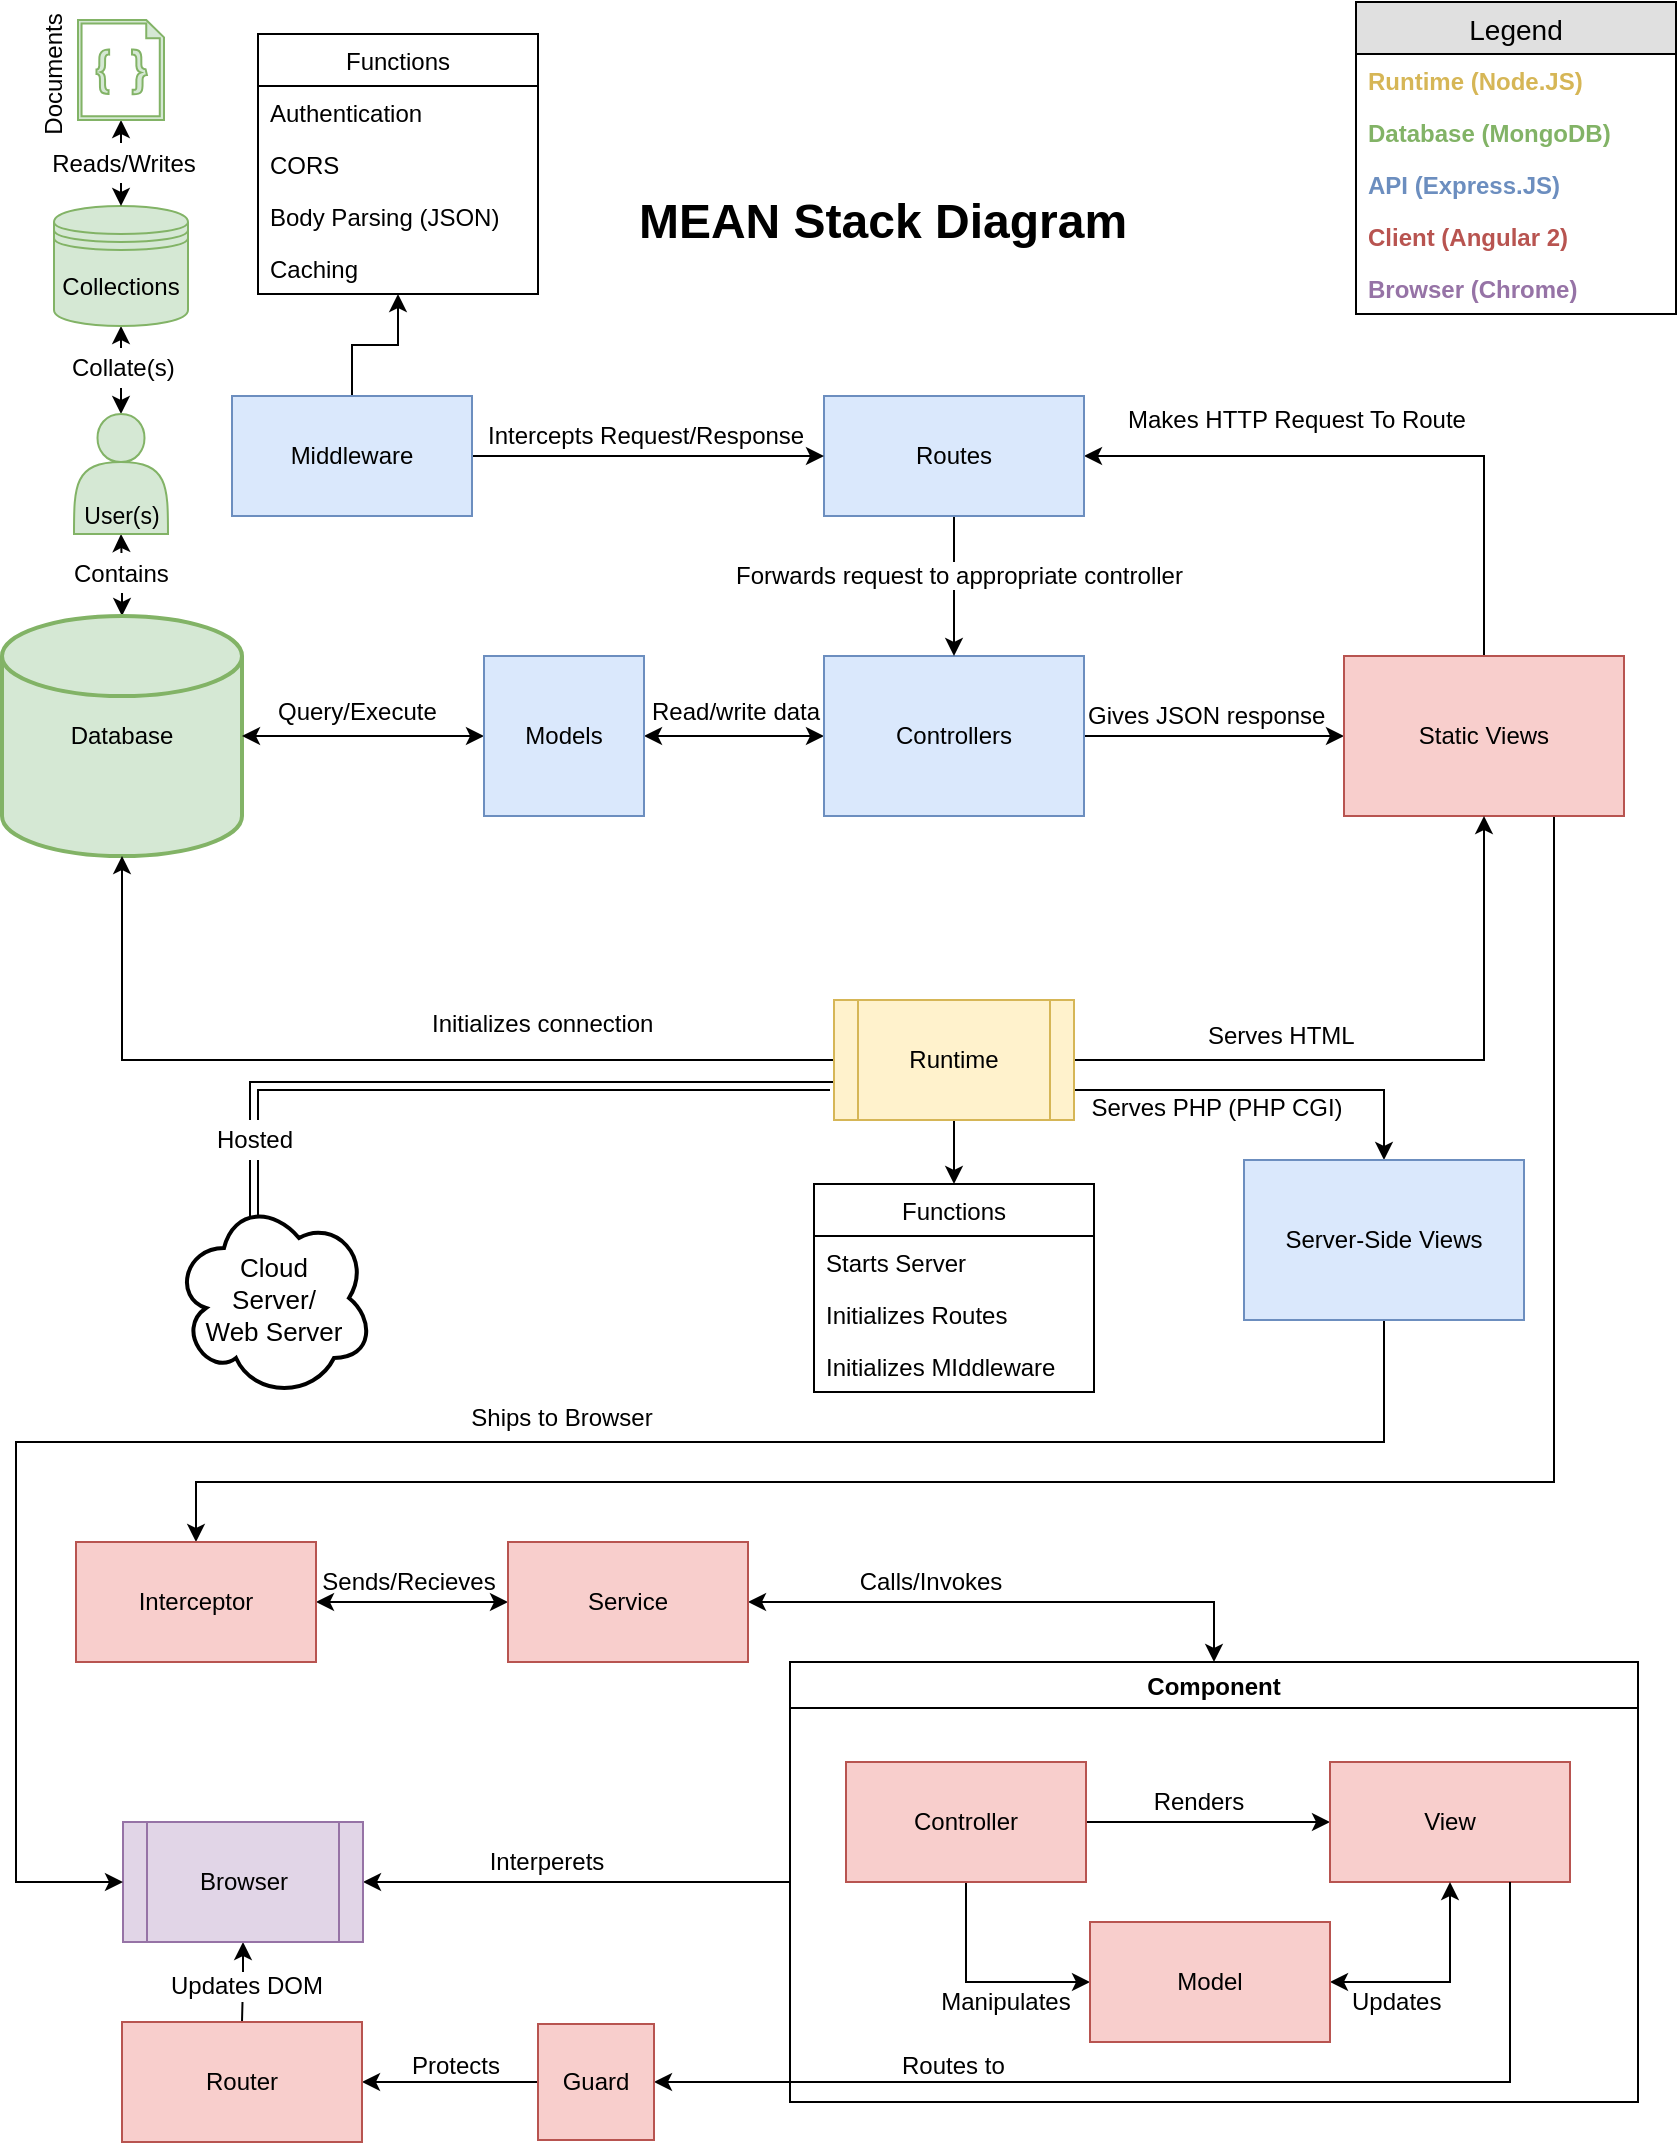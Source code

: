 <mxfile pages="1" version="11.1.4" type="device"><diagram id="9OGdil3woxZhPe_slmpF" name="Diagram"><mxGraphModel dx="1422" dy="854" grid="1" gridSize="10" guides="1" tooltips="1" connect="1" arrows="1" fold="1" page="1" pageScale="1" pageWidth="850" pageHeight="1100" math="0" shadow="0"><root><mxCell id="0"/><mxCell id="1" parent="0"/><mxCell id="Voq-lryjcTRBzUc6CP47-26" style="edgeStyle=orthogonalEdgeStyle;rounded=0;orthogonalLoop=1;jettySize=auto;html=1;exitX=0.5;exitY=0;exitDx=0;exitDy=0;exitPerimeter=0;entryX=0.5;entryY=1;entryDx=0;entryDy=0;startArrow=classic;startFill=1;endArrow=classic;endFill=1;fontColor=#000000;" parent="1" source="Z71vCfWD9VK237qjt8-z-1" target="Voq-lryjcTRBzUc6CP47-25" edge="1"><mxGeometry relative="1" as="geometry"/></mxCell><mxCell id="Z71vCfWD9VK237qjt8-z-1" value="Database" style="strokeWidth=2;html=1;shape=mxgraph.flowchart.database;whiteSpace=wrap;fillColor=#d5e8d4;strokeColor=#82b366;" parent="1" vertex="1"><mxGeometry x="13" y="307" width="120" height="120" as="geometry"/></mxCell><mxCell id="Z71vCfWD9VK237qjt8-z-15" style="edgeStyle=orthogonalEdgeStyle;rounded=0;orthogonalLoop=1;jettySize=auto;html=1;exitX=1;exitY=0.5;exitDx=0;exitDy=0;startArrow=classic;startFill=1;" parent="1" source="Z71vCfWD9VK237qjt8-z-2" target="Z71vCfWD9VK237qjt8-z-4" edge="1"><mxGeometry relative="1" as="geometry"/></mxCell><mxCell id="Z71vCfWD9VK237qjt8-z-16" style="edgeStyle=orthogonalEdgeStyle;rounded=0;orthogonalLoop=1;jettySize=auto;html=1;exitX=0;exitY=0.5;exitDx=0;exitDy=0;entryX=1;entryY=0.5;entryDx=0;entryDy=0;entryPerimeter=0;startArrow=classic;startFill=1;" parent="1" source="Z71vCfWD9VK237qjt8-z-2" target="Z71vCfWD9VK237qjt8-z-1" edge="1"><mxGeometry relative="1" as="geometry"/></mxCell><mxCell id="Z71vCfWD9VK237qjt8-z-2" value="Models" style="whiteSpace=wrap;html=1;aspect=fixed;fillColor=#dae8fc;strokeColor=#6c8ebf;" parent="1" vertex="1"><mxGeometry x="254" y="327" width="80" height="80" as="geometry"/></mxCell><mxCell id="Z71vCfWD9VK237qjt8-z-20" style="edgeStyle=orthogonalEdgeStyle;rounded=0;orthogonalLoop=1;jettySize=auto;html=1;exitX=1;exitY=0.5;exitDx=0;exitDy=0;entryX=0;entryY=0.5;entryDx=0;entryDy=0;startArrow=none;startFill=0;endArrow=classic;endFill=1;" parent="1" source="Z71vCfWD9VK237qjt8-z-4" target="Z71vCfWD9VK237qjt8-z-12" edge="1"><mxGeometry relative="1" as="geometry"/></mxCell><mxCell id="Z71vCfWD9VK237qjt8-z-4" value="Controllers" style="rounded=0;whiteSpace=wrap;html=1;fillColor=#dae8fc;strokeColor=#6c8ebf;" parent="1" vertex="1"><mxGeometry x="424" y="327" width="130" height="80" as="geometry"/></mxCell><mxCell id="Z71vCfWD9VK237qjt8-z-14" style="edgeStyle=orthogonalEdgeStyle;rounded=0;orthogonalLoop=1;jettySize=auto;html=1;exitX=0.5;exitY=1;exitDx=0;exitDy=0;entryX=0.5;entryY=0;entryDx=0;entryDy=0;" parent="1" source="Z71vCfWD9VK237qjt8-z-5" target="Z71vCfWD9VK237qjt8-z-4" edge="1"><mxGeometry relative="1" as="geometry"/></mxCell><mxCell id="Z71vCfWD9VK237qjt8-z-19" style="edgeStyle=orthogonalEdgeStyle;rounded=0;orthogonalLoop=1;jettySize=auto;html=1;exitX=1;exitY=0.5;exitDx=0;exitDy=0;entryX=0.5;entryY=0;entryDx=0;entryDy=0;startArrow=classic;startFill=1;endArrow=none;endFill=0;" parent="1" source="Z71vCfWD9VK237qjt8-z-5" target="Z71vCfWD9VK237qjt8-z-12" edge="1"><mxGeometry relative="1" as="geometry"/></mxCell><mxCell id="Z71vCfWD9VK237qjt8-z-5" value="Routes" style="rounded=0;whiteSpace=wrap;html=1;fillColor=#dae8fc;strokeColor=#6c8ebf;" parent="1" vertex="1"><mxGeometry x="424" y="197" width="130" height="60" as="geometry"/></mxCell><mxCell id="b0roZbtPXMf4ZGY0dDDa-2" style="edgeStyle=orthogonalEdgeStyle;rounded=0;orthogonalLoop=1;jettySize=auto;html=1;exitX=0.75;exitY=1;exitDx=0;exitDy=0;entryX=0.5;entryY=0;entryDx=0;entryDy=0;" parent="1" source="Z71vCfWD9VK237qjt8-z-12" target="b0roZbtPXMf4ZGY0dDDa-1" edge="1"><mxGeometry relative="1" as="geometry"><Array as="points"><mxPoint x="789" y="740"/><mxPoint x="110" y="740"/></Array></mxGeometry></mxCell><mxCell id="Z71vCfWD9VK237qjt8-z-12" value="Static Views" style="rounded=0;whiteSpace=wrap;html=1;fillColor=#f8cecc;strokeColor=#b85450;" parent="1" vertex="1"><mxGeometry x="684" y="327" width="140" height="80" as="geometry"/></mxCell><mxCell id="Z71vCfWD9VK237qjt8-z-21" value="Makes HTTP Request To Route" style="text;html=1;resizable=0;points=[];autosize=1;align=left;verticalAlign=top;spacingTop=-4;" parent="1" vertex="1"><mxGeometry x="574" y="199" width="180" height="20" as="geometry"/></mxCell><mxCell id="Z71vCfWD9VK237qjt8-z-22" value="Forwards request to appropriate controller" style="text;html=1;resizable=0;points=[];autosize=1;align=left;verticalAlign=top;spacingTop=-4;labelBackgroundColor=#ffffff;" parent="1" vertex="1"><mxGeometry x="378" y="277" width="240" height="20" as="geometry"/></mxCell><mxCell id="Z71vCfWD9VK237qjt8-z-23" value="Read/write data" style="text;html=1;resizable=0;points=[];autosize=1;align=left;verticalAlign=top;spacingTop=-4;" parent="1" vertex="1"><mxGeometry x="336" y="345" width="100" height="20" as="geometry"/></mxCell><mxCell id="Z71vCfWD9VK237qjt8-z-24" value="Gives JSON response" style="text;html=1;resizable=0;points=[];autosize=1;align=left;verticalAlign=top;spacingTop=-4;" parent="1" vertex="1"><mxGeometry x="554" y="347" width="130" height="20" as="geometry"/></mxCell><mxCell id="Z71vCfWD9VK237qjt8-z-26" style="edgeStyle=orthogonalEdgeStyle;rounded=0;orthogonalLoop=1;jettySize=auto;html=1;entryX=0.5;entryY=1;entryDx=0;entryDy=0;startArrow=none;startFill=0;endArrow=classic;endFill=1;" parent="1" source="Z71vCfWD9VK237qjt8-z-25" target="Z71vCfWD9VK237qjt8-z-12" edge="1"><mxGeometry relative="1" as="geometry"/></mxCell><mxCell id="Z71vCfWD9VK237qjt8-z-29" style="edgeStyle=orthogonalEdgeStyle;rounded=0;orthogonalLoop=1;jettySize=auto;html=1;exitX=0;exitY=0.5;exitDx=0;exitDy=0;entryX=0.5;entryY=1;entryDx=0;entryDy=0;entryPerimeter=0;startArrow=none;startFill=0;endArrow=classic;endFill=1;" parent="1" source="Z71vCfWD9VK237qjt8-z-25" target="Z71vCfWD9VK237qjt8-z-1" edge="1"><mxGeometry relative="1" as="geometry"/></mxCell><mxCell id="nF1GAMcRou4xOKMRaKhh-12" style="edgeStyle=orthogonalEdgeStyle;rounded=0;orthogonalLoop=1;jettySize=auto;html=1;exitX=0.5;exitY=1;exitDx=0;exitDy=0;entryX=0.5;entryY=0;entryDx=0;entryDy=0;" parent="1" source="Z71vCfWD9VK237qjt8-z-25" target="nF1GAMcRou4xOKMRaKhh-8" edge="1"><mxGeometry relative="1" as="geometry"/></mxCell><mxCell id="aUahL3pixWGmTyJ578GJ-4" style="edgeStyle=orthogonalEdgeStyle;rounded=0;orthogonalLoop=1;jettySize=auto;html=1;exitX=0;exitY=0.75;exitDx=0;exitDy=0;entryX=0.4;entryY=0.1;entryDx=0;entryDy=0;entryPerimeter=0;startArrow=none;startFill=0;endArrow=none;endFill=0;fontColor=#9673A6;shape=link;" parent="1" source="Z71vCfWD9VK237qjt8-z-25" target="aUahL3pixWGmTyJ578GJ-3" edge="1"><mxGeometry relative="1" as="geometry"><Array as="points"><mxPoint x="139" y="542"/></Array></mxGeometry></mxCell><mxCell id="Hi5DuldTE_TKydZa6_Uv-1" style="edgeStyle=orthogonalEdgeStyle;rounded=0;orthogonalLoop=1;jettySize=auto;html=1;exitX=1;exitY=0.75;exitDx=0;exitDy=0;entryX=0.5;entryY=0;entryDx=0;entryDy=0;" parent="1" source="Z71vCfWD9VK237qjt8-z-25" target="Hi5DuldTE_TKydZa6_Uv-2" edge="1"><mxGeometry relative="1" as="geometry"><mxPoint x="750" y="580" as="targetPoint"/></mxGeometry></mxCell><mxCell id="Z71vCfWD9VK237qjt8-z-25" value="Runtime" style="shape=process;whiteSpace=wrap;html=1;backgroundOutline=1;fillColor=#fff2cc;strokeColor=#d6b656;" parent="1" vertex="1"><mxGeometry x="429" y="499" width="120" height="60" as="geometry"/></mxCell><mxCell id="Z71vCfWD9VK237qjt8-z-27" value="Serves HTML" style="text;html=1;resizable=0;points=[];autosize=1;align=left;verticalAlign=top;spacingTop=-4;" parent="1" vertex="1"><mxGeometry x="614" y="507" width="90" height="20" as="geometry"/></mxCell><mxCell id="Z71vCfWD9VK237qjt8-z-28" value="Query/Execute" style="text;html=1;resizable=0;points=[];autosize=1;align=left;verticalAlign=top;spacingTop=-4;" parent="1" vertex="1"><mxGeometry x="148.5" y="345" width="90" height="20" as="geometry"/></mxCell><mxCell id="Z71vCfWD9VK237qjt8-z-30" value="Initializes connection" style="text;html=1;resizable=0;points=[];autosize=1;align=left;verticalAlign=top;spacingTop=-4;" parent="1" vertex="1"><mxGeometry x="226" y="501" width="130" height="20" as="geometry"/></mxCell><mxCell id="Z71vCfWD9VK237qjt8-z-32" value="MEAN Stack Diagram" style="text;strokeColor=none;fillColor=none;html=1;fontSize=24;fontStyle=1;verticalAlign=middle;align=center;" parent="1" vertex="1"><mxGeometry x="310" y="90" width="285" height="40" as="geometry"/></mxCell><mxCell id="nF1GAMcRou4xOKMRaKhh-3" style="edgeStyle=orthogonalEdgeStyle;rounded=0;orthogonalLoop=1;jettySize=auto;html=1;exitX=1;exitY=0.5;exitDx=0;exitDy=0;entryX=0;entryY=0.5;entryDx=0;entryDy=0;" parent="1" source="nF1GAMcRou4xOKMRaKhh-2" target="Z71vCfWD9VK237qjt8-z-5" edge="1"><mxGeometry relative="1" as="geometry"/></mxCell><mxCell id="nF1GAMcRou4xOKMRaKhh-22" style="edgeStyle=orthogonalEdgeStyle;rounded=0;orthogonalLoop=1;jettySize=auto;html=1;exitX=0.5;exitY=0;exitDx=0;exitDy=0;entryX=0.5;entryY=1;entryDx=0;entryDy=0;" parent="1" source="nF1GAMcRou4xOKMRaKhh-2" target="nF1GAMcRou4xOKMRaKhh-13" edge="1"><mxGeometry relative="1" as="geometry"/></mxCell><mxCell id="nF1GAMcRou4xOKMRaKhh-2" value="Middleware" style="rounded=0;whiteSpace=wrap;html=1;fillColor=#dae8fc;strokeColor=#6c8ebf;" parent="1" vertex="1"><mxGeometry x="128" y="197" width="120" height="60" as="geometry"/></mxCell><mxCell id="nF1GAMcRou4xOKMRaKhh-4" value="Intercepts Request/Response" style="text;html=1;resizable=0;points=[];autosize=1;align=left;verticalAlign=top;spacingTop=-4;" parent="1" vertex="1"><mxGeometry x="254" y="207" width="170" height="20" as="geometry"/></mxCell><mxCell id="nF1GAMcRou4xOKMRaKhh-8" value="Functions" style="swimlane;fontStyle=0;childLayout=stackLayout;horizontal=1;startSize=26;fillColor=none;horizontalStack=0;resizeParent=1;resizeParentMax=0;resizeLast=0;collapsible=1;marginBottom=0;" parent="1" vertex="1"><mxGeometry x="419" y="591" width="140" height="104" as="geometry"/></mxCell><mxCell id="nF1GAMcRou4xOKMRaKhh-11" value="Starts Server" style="text;strokeColor=none;fillColor=none;align=left;verticalAlign=top;spacingLeft=4;spacingRight=4;overflow=hidden;rotatable=0;points=[[0,0.5],[1,0.5]];portConstraint=eastwest;" parent="nF1GAMcRou4xOKMRaKhh-8" vertex="1"><mxGeometry y="26" width="140" height="26" as="geometry"/></mxCell><mxCell id="nF1GAMcRou4xOKMRaKhh-9" value="Initializes Routes" style="text;strokeColor=none;fillColor=none;align=left;verticalAlign=top;spacingLeft=4;spacingRight=4;overflow=hidden;rotatable=0;points=[[0,0.5],[1,0.5]];portConstraint=eastwest;" parent="nF1GAMcRou4xOKMRaKhh-8" vertex="1"><mxGeometry y="52" width="140" height="26" as="geometry"/></mxCell><mxCell id="nF1GAMcRou4xOKMRaKhh-10" value="Initializes MIddleware" style="text;strokeColor=none;fillColor=none;align=left;verticalAlign=top;spacingLeft=4;spacingRight=4;overflow=hidden;rotatable=0;points=[[0,0.5],[1,0.5]];portConstraint=eastwest;" parent="nF1GAMcRou4xOKMRaKhh-8" vertex="1"><mxGeometry y="78" width="140" height="26" as="geometry"/></mxCell><mxCell id="nF1GAMcRou4xOKMRaKhh-13" value="Functions" style="swimlane;fontStyle=0;childLayout=stackLayout;horizontal=1;startSize=26;fillColor=none;horizontalStack=0;resizeParent=1;resizeParentMax=0;resizeLast=0;collapsible=1;marginBottom=0;" parent="1" vertex="1"><mxGeometry x="141" y="16" width="140" height="130" as="geometry"><mxRectangle x="101" y="62.5" width="80" height="26" as="alternateBounds"/></mxGeometry></mxCell><mxCell id="nF1GAMcRou4xOKMRaKhh-14" value="Authentication" style="text;strokeColor=none;fillColor=none;align=left;verticalAlign=top;spacingLeft=4;spacingRight=4;overflow=hidden;rotatable=0;points=[[0,0.5],[1,0.5]];portConstraint=eastwest;" parent="nF1GAMcRou4xOKMRaKhh-13" vertex="1"><mxGeometry y="26" width="140" height="26" as="geometry"/></mxCell><mxCell id="nF1GAMcRou4xOKMRaKhh-15" value="CORS" style="text;strokeColor=none;fillColor=none;align=left;verticalAlign=top;spacingLeft=4;spacingRight=4;overflow=hidden;rotatable=0;points=[[0,0.5],[1,0.5]];portConstraint=eastwest;" parent="nF1GAMcRou4xOKMRaKhh-13" vertex="1"><mxGeometry y="52" width="140" height="26" as="geometry"/></mxCell><mxCell id="nF1GAMcRou4xOKMRaKhh-16" value="Body Parsing (JSON)" style="text;strokeColor=none;fillColor=none;align=left;verticalAlign=top;spacingLeft=4;spacingRight=4;overflow=hidden;rotatable=0;points=[[0,0.5],[1,0.5]];portConstraint=eastwest;" parent="nF1GAMcRou4xOKMRaKhh-13" vertex="1"><mxGeometry y="78" width="140" height="26" as="geometry"/></mxCell><mxCell id="nF1GAMcRou4xOKMRaKhh-20" value="Caching" style="text;strokeColor=none;fillColor=none;align=left;verticalAlign=top;spacingLeft=4;spacingRight=4;overflow=hidden;rotatable=0;points=[[0,0.5],[1,0.5]];portConstraint=eastwest;" parent="nF1GAMcRou4xOKMRaKhh-13" vertex="1"><mxGeometry y="104" width="140" height="26" as="geometry"/></mxCell><mxCell id="Pyltbt4dXKm2clkoELuK-4" style="edgeStyle=orthogonalEdgeStyle;rounded=0;orthogonalLoop=1;jettySize=auto;html=1;exitX=1;exitY=0.5;exitDx=0;exitDy=0;startArrow=classic;startFill=1;" parent="1" source="b0roZbtPXMf4ZGY0dDDa-1" target="Pyltbt4dXKm2clkoELuK-1" edge="1"><mxGeometry relative="1" as="geometry"/></mxCell><mxCell id="b0roZbtPXMf4ZGY0dDDa-1" value="Interceptor" style="rounded=0;whiteSpace=wrap;html=1;fillColor=#f8cecc;strokeColor=#b85450;" parent="1" vertex="1"><mxGeometry x="50" y="770" width="120" height="60" as="geometry"/></mxCell><mxCell id="h36mlraaDGBkqbmWbG6y-2" style="edgeStyle=orthogonalEdgeStyle;rounded=0;orthogonalLoop=1;jettySize=auto;html=1;exitX=1;exitY=0.5;exitDx=0;exitDy=0;entryX=0.5;entryY=0;entryDx=0;entryDy=0;startArrow=classic;startFill=1;" parent="1" source="Pyltbt4dXKm2clkoELuK-1" target="UhZMjUuO2ybGHj9WYNuL-4" edge="1"><mxGeometry relative="1" as="geometry"/></mxCell><mxCell id="Pyltbt4dXKm2clkoELuK-1" value="Service" style="rounded=0;whiteSpace=wrap;html=1;fillColor=#f8cecc;strokeColor=#b85450;" parent="1" vertex="1"><mxGeometry x="266" y="770" width="120" height="60" as="geometry"/></mxCell><mxCell id="h36mlraaDGBkqbmWbG6y-3" style="edgeStyle=orthogonalEdgeStyle;rounded=0;orthogonalLoop=1;jettySize=auto;html=1;exitX=0;exitY=0.5;exitDx=0;exitDy=0;entryX=1;entryY=0.5;entryDx=0;entryDy=0;startArrow=none;startFill=0;endArrow=classic;endFill=1;" parent="1" source="UhZMjUuO2ybGHj9WYNuL-4" target="h36mlraaDGBkqbmWbG6y-1" edge="1"><mxGeometry relative="1" as="geometry"/></mxCell><mxCell id="UhZMjUuO2ybGHj9WYNuL-4" value="Component" style="swimlane;" parent="1" vertex="1"><mxGeometry x="407" y="830" width="424" height="220" as="geometry"><mxRectangle x="407" y="830" width="90" height="23" as="alternateBounds"/></mxGeometry></mxCell><mxCell id="ct8KQFncUONVK2w99KDZ-1" style="edgeStyle=orthogonalEdgeStyle;rounded=0;orthogonalLoop=1;jettySize=auto;html=1;entryX=0;entryY=0.5;entryDx=0;entryDy=0;startArrow=none;startFill=0;" parent="UhZMjUuO2ybGHj9WYNuL-4" source="UhZMjUuO2ybGHj9WYNuL-3" target="UhZMjUuO2ybGHj9WYNuL-2" edge="1"><mxGeometry relative="1" as="geometry"/></mxCell><mxCell id="ct8KQFncUONVK2w99KDZ-2" style="edgeStyle=orthogonalEdgeStyle;rounded=0;orthogonalLoop=1;jettySize=auto;html=1;exitX=0.5;exitY=1;exitDx=0;exitDy=0;entryX=0;entryY=0.5;entryDx=0;entryDy=0;startArrow=none;startFill=0;" parent="UhZMjUuO2ybGHj9WYNuL-4" source="UhZMjUuO2ybGHj9WYNuL-3" target="UhZMjUuO2ybGHj9WYNuL-1" edge="1"><mxGeometry relative="1" as="geometry"/></mxCell><mxCell id="UhZMjUuO2ybGHj9WYNuL-3" value="Controller" style="rounded=0;whiteSpace=wrap;html=1;fillColor=#f8cecc;strokeColor=#b85450;" parent="UhZMjUuO2ybGHj9WYNuL-4" vertex="1"><mxGeometry x="28" y="50" width="120" height="60" as="geometry"/></mxCell><mxCell id="UhZMjUuO2ybGHj9WYNuL-2" value="View" style="rounded=0;whiteSpace=wrap;html=1;fillColor=#f8cecc;strokeColor=#b85450;" parent="UhZMjUuO2ybGHj9WYNuL-4" vertex="1"><mxGeometry x="270" y="50" width="120" height="60" as="geometry"/></mxCell><mxCell id="ct8KQFncUONVK2w99KDZ-3" style="edgeStyle=orthogonalEdgeStyle;rounded=0;orthogonalLoop=1;jettySize=auto;html=1;exitX=1;exitY=0.5;exitDx=0;exitDy=0;entryX=0.5;entryY=1;entryDx=0;entryDy=0;startArrow=classic;startFill=1;" parent="UhZMjUuO2ybGHj9WYNuL-4" source="UhZMjUuO2ybGHj9WYNuL-1" target="UhZMjUuO2ybGHj9WYNuL-2" edge="1"><mxGeometry relative="1" as="geometry"/></mxCell><mxCell id="UhZMjUuO2ybGHj9WYNuL-1" value="Model" style="rounded=0;whiteSpace=wrap;html=1;fillColor=#f8cecc;strokeColor=#b85450;" parent="UhZMjUuO2ybGHj9WYNuL-4" vertex="1"><mxGeometry x="150" y="130" width="120" height="60" as="geometry"/></mxCell><mxCell id="ct8KQFncUONVK2w99KDZ-4" value="Updates" style="text;html=1;resizable=0;points=[];autosize=1;align=left;verticalAlign=top;spacingTop=-4;" parent="UhZMjUuO2ybGHj9WYNuL-4" vertex="1"><mxGeometry x="279" y="160" width="60" height="20" as="geometry"/></mxCell><mxCell id="ct8KQFncUONVK2w99KDZ-5" value="Manipulates" style="text;html=1;strokeColor=none;fillColor=none;align=center;verticalAlign=middle;whiteSpace=wrap;rounded=0;" parent="UhZMjUuO2ybGHj9WYNuL-4" vertex="1"><mxGeometry x="69" y="160" width="78" height="20" as="geometry"/></mxCell><mxCell id="ct8KQFncUONVK2w99KDZ-6" value="Renders" style="text;html=1;strokeColor=none;fillColor=none;align=center;verticalAlign=middle;whiteSpace=wrap;rounded=0;" parent="UhZMjUuO2ybGHj9WYNuL-4" vertex="1"><mxGeometry x="167" y="60" width="75" height="20" as="geometry"/></mxCell><mxCell id="Voq-lryjcTRBzUc6CP47-21" style="edgeStyle=orthogonalEdgeStyle;rounded=0;orthogonalLoop=1;jettySize=auto;html=1;exitX=0.5;exitY=1;exitDx=0;exitDy=0;entryX=0.5;entryY=0;entryDx=0;entryDy=0;startArrow=classic;startFill=1;endArrow=none;endFill=0;fontColor=#000000;" parent="1" source="h36mlraaDGBkqbmWbG6y-1" target="Voq-lryjcTRBzUc6CP47-17" edge="1"><mxGeometry relative="1" as="geometry"/></mxCell><mxCell id="h36mlraaDGBkqbmWbG6y-1" value="Browser" style="shape=process;whiteSpace=wrap;html=1;backgroundOutline=1;fillColor=#e1d5e7;strokeColor=#9673a6;" parent="1" vertex="1"><mxGeometry x="73.5" y="910" width="120" height="60" as="geometry"/></mxCell><mxCell id="ct8KQFncUONVK2w99KDZ-27" value="Legend" style="swimlane;fontStyle=0;childLayout=stackLayout;horizontal=1;startSize=26;fillColor=#e0e0e0;horizontalStack=0;resizeParent=1;resizeParentMax=0;resizeLast=0;collapsible=1;marginBottom=0;swimlaneFillColor=#ffffff;align=center;fontSize=14;" parent="1" vertex="1"><mxGeometry x="690" width="160" height="156" as="geometry"><mxRectangle x="690" width="80" height="26" as="alternateBounds"/></mxGeometry></mxCell><mxCell id="ct8KQFncUONVK2w99KDZ-31" value="Runtime (Node.JS)" style="text;strokeColor=none;fillColor=none;spacingLeft=4;spacingRight=4;overflow=hidden;rotatable=0;points=[[0,0.5],[1,0.5]];portConstraint=eastwest;fontSize=12;fontColor=#D6B656;fontStyle=1" parent="ct8KQFncUONVK2w99KDZ-27" vertex="1"><mxGeometry y="26" width="160" height="26" as="geometry"/></mxCell><mxCell id="ct8KQFncUONVK2w99KDZ-29" value="Database (MongoDB)" style="text;strokeColor=none;fillColor=none;spacingLeft=4;spacingRight=4;overflow=hidden;rotatable=0;points=[[0,0.5],[1,0.5]];portConstraint=eastwest;fontSize=12;fontColor=#82B366;fontStyle=1" parent="ct8KQFncUONVK2w99KDZ-27" vertex="1"><mxGeometry y="52" width="160" height="26" as="geometry"/></mxCell><mxCell id="ct8KQFncUONVK2w99KDZ-28" value="API (Express.JS)" style="text;strokeColor=none;fillColor=none;spacingLeft=4;spacingRight=4;overflow=hidden;rotatable=0;points=[[0,0.5],[1,0.5]];portConstraint=eastwest;fontSize=12;fontColor=#6C8EBF;fontStyle=1" parent="ct8KQFncUONVK2w99KDZ-27" vertex="1"><mxGeometry y="78" width="160" height="26" as="geometry"/></mxCell><mxCell id="ct8KQFncUONVK2w99KDZ-30" value="Client (Angular 2)" style="text;strokeColor=none;fillColor=none;spacingLeft=4;spacingRight=4;overflow=hidden;rotatable=0;points=[[0,0.5],[1,0.5]];portConstraint=eastwest;fontSize=12;fontColor=#B85450;fontStyle=1" parent="ct8KQFncUONVK2w99KDZ-27" vertex="1"><mxGeometry y="104" width="160" height="26" as="geometry"/></mxCell><mxCell id="ct8KQFncUONVK2w99KDZ-32" value="Browser (Chrome)" style="text;strokeColor=none;fillColor=none;spacingLeft=4;spacingRight=4;overflow=hidden;rotatable=0;points=[[0,0.5],[1,0.5]];portConstraint=eastwest;fontSize=12;fontStyle=1;fontColor=#9673A6;" parent="ct8KQFncUONVK2w99KDZ-27" vertex="1"><mxGeometry y="130" width="160" height="26" as="geometry"/></mxCell><mxCell id="2EicwpfwPdiU9fl_zIa5-1" value="Sends/Recieves" style="text;html=1;strokeColor=none;fillColor=none;align=center;verticalAlign=middle;whiteSpace=wrap;rounded=0;" parent="1" vertex="1"><mxGeometry x="178.5" y="780" width="75" height="20" as="geometry"/></mxCell><mxCell id="2EicwpfwPdiU9fl_zIa5-2" value="Calls/Invokes" style="text;html=1;strokeColor=none;fillColor=none;align=center;verticalAlign=middle;whiteSpace=wrap;rounded=0;" parent="1" vertex="1"><mxGeometry x="440" y="780" width="75" height="20" as="geometry"/></mxCell><mxCell id="2EicwpfwPdiU9fl_zIa5-3" value="Interperets" style="text;html=1;strokeColor=none;fillColor=none;align=center;verticalAlign=middle;whiteSpace=wrap;rounded=0;" parent="1" vertex="1"><mxGeometry x="248" y="920" width="75" height="20" as="geometry"/></mxCell><mxCell id="aUahL3pixWGmTyJ578GJ-3" value="Cloud&#10;Server/&#10;Web Server" style="ellipse;shape=cloud;strokeWidth=2;fontSize=13;align=center;" parent="1" vertex="1"><mxGeometry x="99" y="598" width="100" height="100" as="geometry"/></mxCell><mxCell id="aUahL3pixWGmTyJ578GJ-9" value="Hosted" style="text;html=1;strokeColor=none;fillColor=#ffffff;align=center;verticalAlign=middle;whiteSpace=wrap;rounded=0;" parent="1" vertex="1"><mxGeometry x="102" y="559" width="75" height="20" as="geometry"/></mxCell><mxCell id="Voq-lryjcTRBzUc6CP47-8" value="Protects" style="text;html=1;resizable=0;points=[];autosize=1;align=left;verticalAlign=top;spacingTop=-4;fontColor=#000000;" parent="1" vertex="1"><mxGeometry x="216" y="1022" width="60" height="20" as="geometry"/></mxCell><mxCell id="Voq-lryjcTRBzUc6CP47-14" value="Routes to" style="text;html=1;resizable=0;points=[];autosize=1;align=left;verticalAlign=top;spacingTop=-4;fontColor=#000000;" parent="1" vertex="1"><mxGeometry x="461" y="1022" width="70" height="20" as="geometry"/></mxCell><mxCell id="Voq-lryjcTRBzUc6CP47-16" value="Updates DOM" style="text;html=1;strokeColor=none;fillColor=none;align=center;verticalAlign=middle;whiteSpace=wrap;rounded=0;labelBackgroundColor=#ffffff;fontColor=#000000;" parent="1" vertex="1"><mxGeometry x="91.5" y="982" width="87" height="20" as="geometry"/></mxCell><mxCell id="Voq-lryjcTRBzUc6CP47-23" style="edgeStyle=orthogonalEdgeStyle;rounded=0;orthogonalLoop=1;jettySize=auto;html=1;exitX=1;exitY=0.5;exitDx=0;exitDy=0;entryX=0;entryY=0.5;entryDx=0;entryDy=0;startArrow=classic;startFill=1;endArrow=none;endFill=0;fontColor=#000000;" parent="1" source="Voq-lryjcTRBzUc6CP47-17" target="Voq-lryjcTRBzUc6CP47-19" edge="1"><mxGeometry relative="1" as="geometry"/></mxCell><mxCell id="Voq-lryjcTRBzUc6CP47-17" value="Router" style="rounded=0;whiteSpace=wrap;html=1;fillColor=#f8cecc;strokeColor=#b85450;" parent="1" vertex="1"><mxGeometry x="73" y="1010" width="120" height="60" as="geometry"/></mxCell><mxCell id="Voq-lryjcTRBzUc6CP47-24" style="edgeStyle=orthogonalEdgeStyle;rounded=0;orthogonalLoop=1;jettySize=auto;html=1;exitX=1;exitY=0.5;exitDx=0;exitDy=0;entryX=0.75;entryY=1;entryDx=0;entryDy=0;startArrow=classic;startFill=1;endArrow=none;endFill=0;fontColor=#000000;" parent="1" source="Voq-lryjcTRBzUc6CP47-19" target="UhZMjUuO2ybGHj9WYNuL-2" edge="1"><mxGeometry relative="1" as="geometry"/></mxCell><mxCell id="Voq-lryjcTRBzUc6CP47-19" value="Guard" style="whiteSpace=wrap;html=1;aspect=fixed;fillColor=#f8cecc;strokeColor=#b85450;" parent="1" vertex="1"><mxGeometry x="281" y="1011" width="58" height="58" as="geometry"/></mxCell><mxCell id="Voq-lryjcTRBzUc6CP47-28" style="edgeStyle=orthogonalEdgeStyle;rounded=0;orthogonalLoop=1;jettySize=auto;html=1;exitX=0.5;exitY=0;exitDx=0;exitDy=0;entryX=0.5;entryY=1;entryDx=0;entryDy=0;startArrow=classic;startFill=1;endArrow=classic;endFill=1;fontColor=#000000;" parent="1" source="Voq-lryjcTRBzUc6CP47-25" target="Voq-lryjcTRBzUc6CP47-27" edge="1"><mxGeometry relative="1" as="geometry"/></mxCell><mxCell id="Voq-lryjcTRBzUc6CP47-25" value="" style="shape=actor;whiteSpace=wrap;html=1;labelBackgroundColor=#ffffff;strokeColor=#82b366;fillColor=#d5e8d4;labelBorderColor=none;" parent="1" vertex="1"><mxGeometry x="49" y="206" width="47" height="60" as="geometry"/></mxCell><mxCell id="Voq-lryjcTRBzUc6CP47-27" value="Collections" style="shape=datastore;labelBackgroundColor=#D5E8D4;strokeColor=#82b366;fillColor=#d5e8d4;" parent="1" vertex="1"><mxGeometry x="39" y="102" width="67" height="60" as="geometry"/></mxCell><mxCell id="Voq-lryjcTRBzUc6CP47-29" value="User(s)" style="text;strokeColor=none;fillColor=none;align=center;verticalAlign=middle;rounded=0;labelBackgroundColor=#D5E8D4;fontColor=#000000;fontSize=11.5;" parent="1" vertex="1"><mxGeometry x="53" y="246" width="40" height="20" as="geometry"/></mxCell><mxCell id="33yUz47E09HazMSC8M9P-1" value="Collate(s)" style="text;html=1;resizable=0;points=[];autosize=1;align=left;verticalAlign=top;spacingTop=-4;fillColor=#ffffff;" parent="1" vertex="1"><mxGeometry x="46" y="173" width="70" height="20" as="geometry"/></mxCell><mxCell id="0GL9h2zrdAihrttz2TQZ-2" value="Contains" style="text;html=1;resizable=0;points=[];autosize=1;align=left;verticalAlign=top;spacingTop=-4;fillColor=#ffffff;" parent="1" vertex="1"><mxGeometry x="47" y="275.5" width="60" height="20" as="geometry"/></mxCell><mxCell id="_b_nuynTv_msenY8Racz-1" style="edgeStyle=orthogonalEdgeStyle;rounded=0;orthogonalLoop=1;jettySize=auto;html=1;exitX=0.5;exitY=1;exitDx=0;exitDy=0;entryX=0;entryY=0.5;entryDx=0;entryDy=0;" parent="1" source="Hi5DuldTE_TKydZa6_Uv-2" target="h36mlraaDGBkqbmWbG6y-1" edge="1"><mxGeometry relative="1" as="geometry"><Array as="points"><mxPoint x="704" y="720"/><mxPoint x="20" y="720"/><mxPoint x="20" y="940"/></Array></mxGeometry></mxCell><mxCell id="Hi5DuldTE_TKydZa6_Uv-2" value="Server-Side Views" style="rounded=0;whiteSpace=wrap;html=1;fillColor=#dae8fc;strokeColor=#6c8ebf;" parent="1" vertex="1"><mxGeometry x="634" y="579" width="140" height="80" as="geometry"/></mxCell><mxCell id="Hi5DuldTE_TKydZa6_Uv-3" value="Serves PHP (PHP CGI)" style="text;html=1;strokeColor=none;fillColor=none;align=center;verticalAlign=middle;whiteSpace=wrap;rounded=0;" parent="1" vertex="1"><mxGeometry x="549" y="543" width="143" height="20" as="geometry"/></mxCell><mxCell id="_b_nuynTv_msenY8Racz-2" value="Ships to Browser" style="text;html=1;strokeColor=none;fillColor=none;align=center;verticalAlign=middle;whiteSpace=wrap;rounded=0;" parent="1" vertex="1"><mxGeometry x="246" y="698" width="94" height="20" as="geometry"/></mxCell><mxCell id="M5OHjg1M33-K3yCKER9L-6" value="" style="edgeStyle=orthogonalEdgeStyle;rounded=0;orthogonalLoop=1;jettySize=auto;html=1;startArrow=classic;startFill=1;" parent="1" source="M5OHjg1M33-K3yCKER9L-5" target="Voq-lryjcTRBzUc6CP47-27" edge="1"><mxGeometry relative="1" as="geometry"/></mxCell><mxCell id="M5OHjg1M33-K3yCKER9L-5" value="" style="shadow=0;dashed=0;html=1;strokeColor=#82b366;labelPosition=center;verticalLabelPosition=bottom;verticalAlign=top;align=center;shape=mxgraph.mscae.cloud.document;fillColor=#d5e8d4;pointerEvents=1;" parent="1" vertex="1"><mxGeometry x="51" y="9" width="43" height="50" as="geometry"/></mxCell><mxCell id="M5OHjg1M33-K3yCKER9L-7" value="Reads/Writes" style="text;html=1;strokeColor=none;fillColor=#ffffff;align=center;verticalAlign=middle;whiteSpace=wrap;rounded=0;" parent="1" vertex="1"><mxGeometry x="54" y="70.5" width="40" height="20" as="geometry"/></mxCell><mxCell id="BVIJNPftrFincFV0Akpa-1" value="Documents" style="text;html=1;strokeColor=none;fillColor=none;align=center;verticalAlign=middle;whiteSpace=wrap;rounded=0;rotation=-90;" parent="1" vertex="1"><mxGeometry x="19" y="26" width="40" height="20" as="geometry"/></mxCell></root></mxGraphModel></diagram></mxfile>